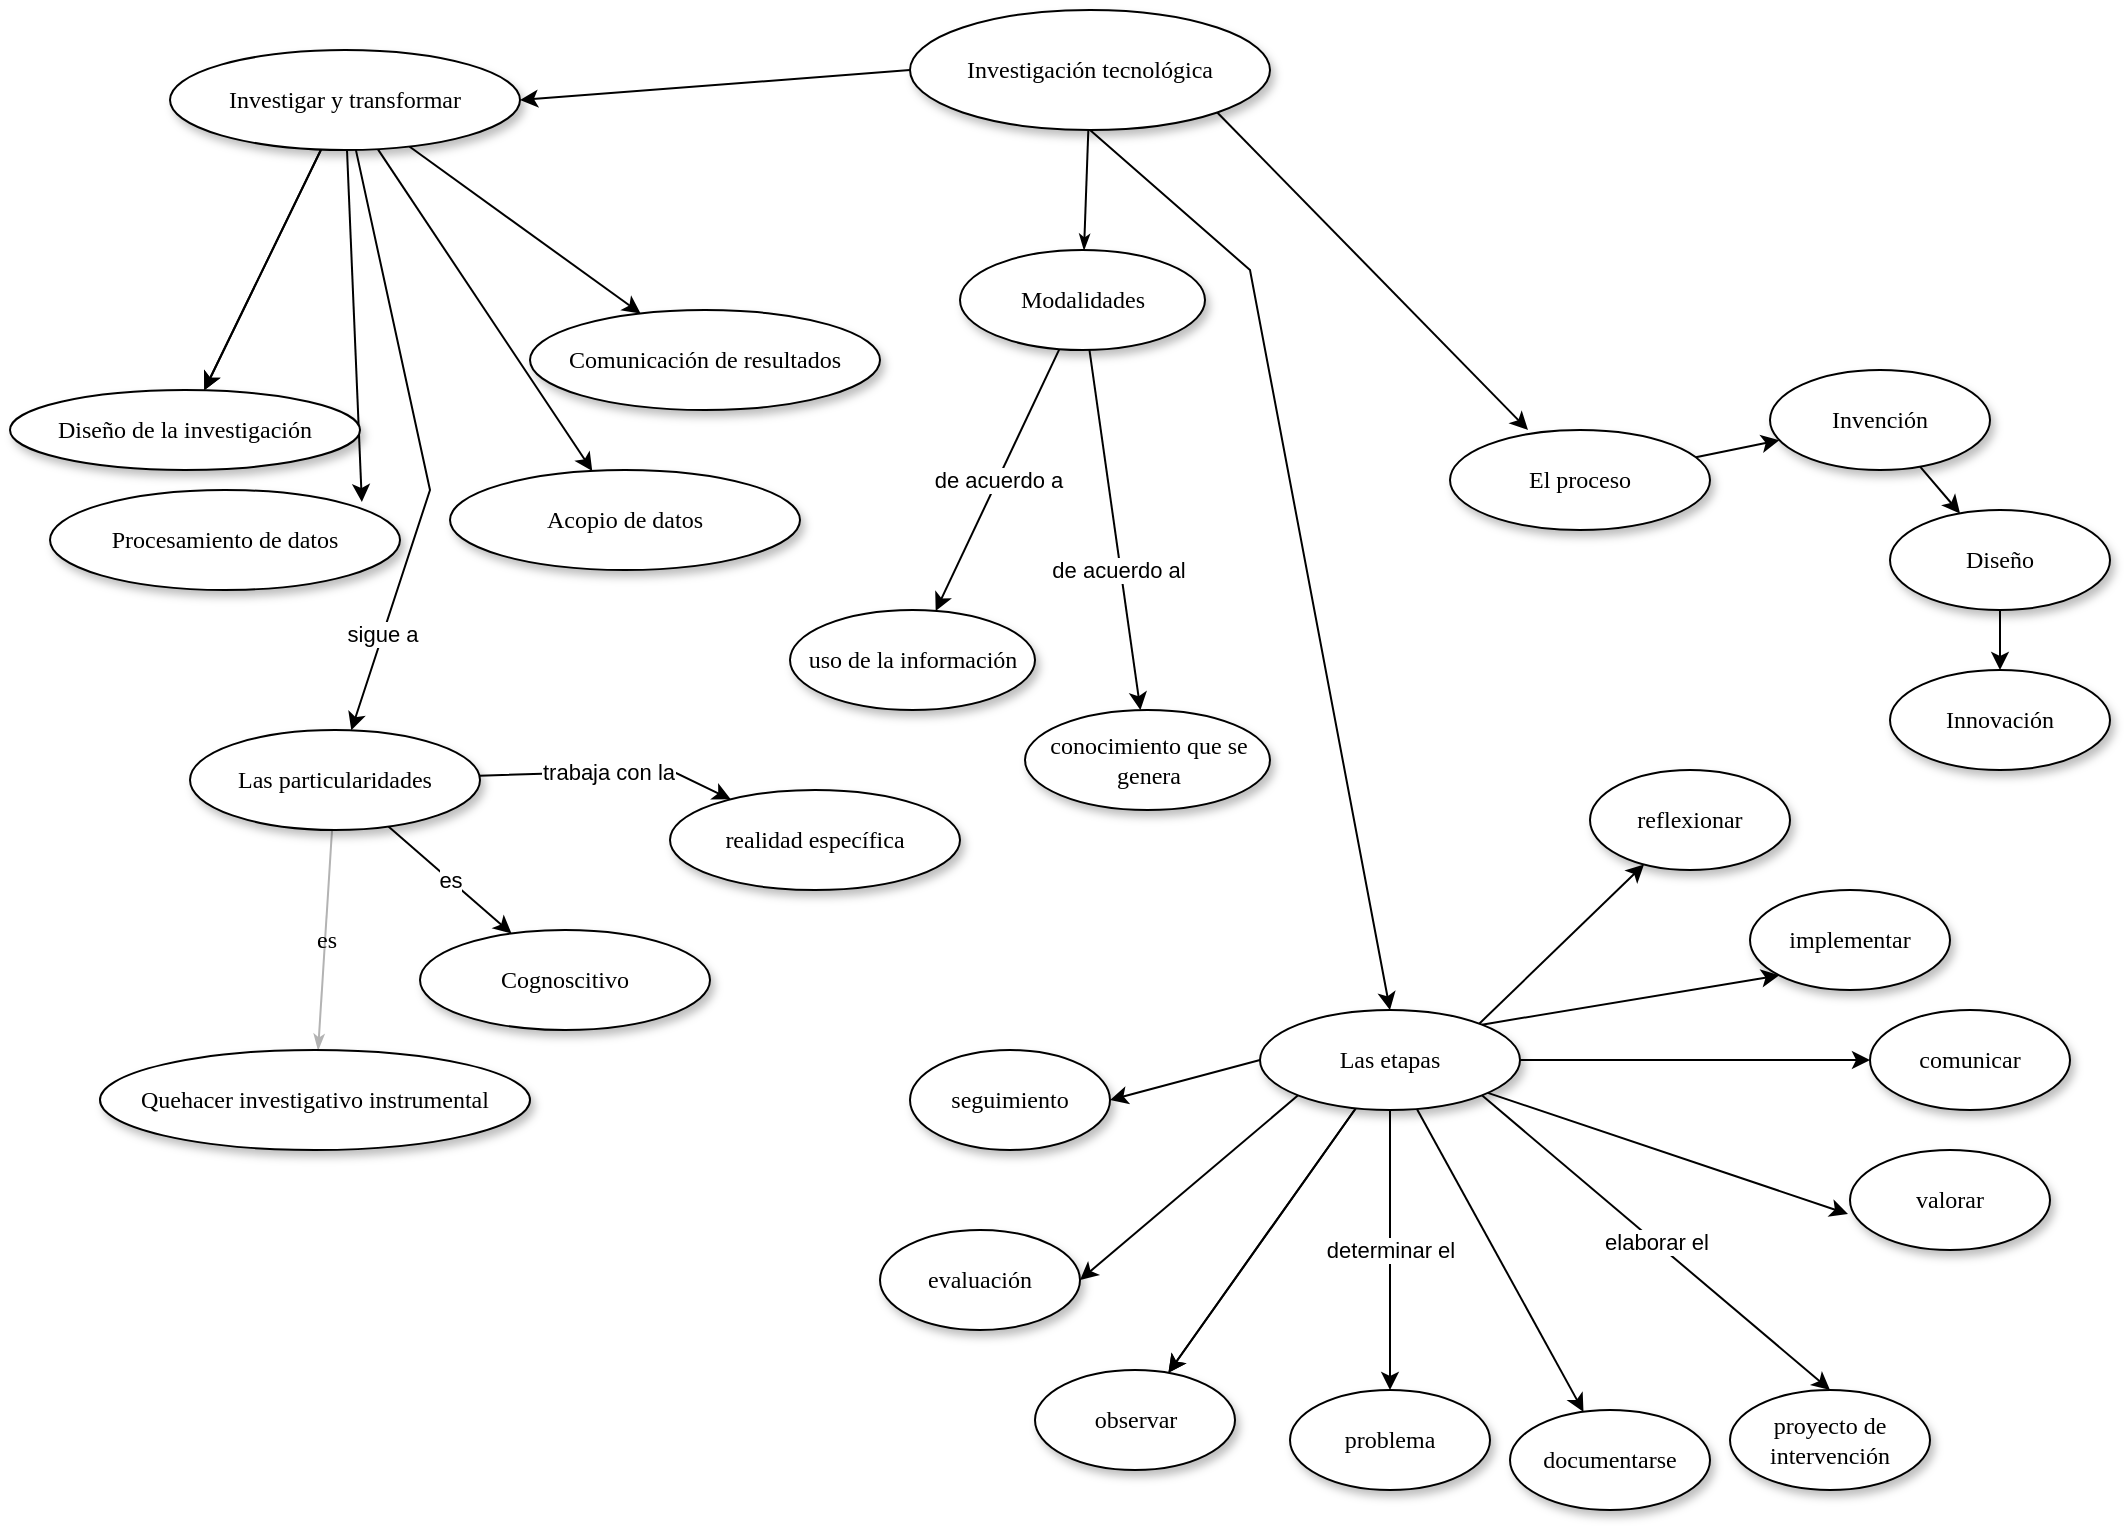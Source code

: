 <mxfile version="20.6.2" type="github">
  <diagram name="Page-1" id="42789a77-a242-8287-6e28-9cd8cfd52e62">
    <mxGraphModel dx="2062" dy="763" grid="1" gridSize="10" guides="1" tooltips="1" connect="1" arrows="1" fold="1" page="1" pageScale="1" pageWidth="1100" pageHeight="850" background="none" math="0" shadow="0">
      <root>
        <mxCell id="0" />
        <mxCell id="1" parent="0" />
        <mxCell id="1ea317790d2ca983-12" style="edgeStyle=none;rounded=1;html=1;labelBackgroundColor=none;startArrow=none;startFill=0;startSize=5;endArrow=classicThin;endFill=1;endSize=5;jettySize=auto;orthogonalLoop=1;strokeColor=#000000;strokeWidth=1;fontFamily=Verdana;fontSize=12" parent="1" source="1ea317790d2ca983-1" target="1ea317790d2ca983-2" edge="1">
          <mxGeometry relative="1" as="geometry" />
        </mxCell>
        <mxCell id="B4QfEkcnvkNHthdZRwpX-30" style="edgeStyle=none;rounded=0;orthogonalLoop=1;jettySize=auto;html=1;exitX=0.5;exitY=1;exitDx=0;exitDy=0;entryX=0.5;entryY=0;entryDx=0;entryDy=0;" edge="1" parent="1" source="1ea317790d2ca983-1" target="B4QfEkcnvkNHthdZRwpX-29">
          <mxGeometry relative="1" as="geometry">
            <Array as="points">
              <mxPoint x="620" y="210" />
            </Array>
          </mxGeometry>
        </mxCell>
        <mxCell id="B4QfEkcnvkNHthdZRwpX-54" style="edgeStyle=none;rounded=0;orthogonalLoop=1;jettySize=auto;html=1;exitX=1;exitY=1;exitDx=0;exitDy=0;entryX=0.3;entryY=0;entryDx=0;entryDy=0;entryPerimeter=0;" edge="1" parent="1" source="1ea317790d2ca983-1" target="1ea317790d2ca983-3">
          <mxGeometry relative="1" as="geometry" />
        </mxCell>
        <mxCell id="B4QfEkcnvkNHthdZRwpX-55" style="edgeStyle=none;rounded=0;orthogonalLoop=1;jettySize=auto;html=1;exitX=0;exitY=0.5;exitDx=0;exitDy=0;entryX=1;entryY=0.5;entryDx=0;entryDy=0;" edge="1" parent="1" source="1ea317790d2ca983-1" target="1ea317790d2ca983-9">
          <mxGeometry relative="1" as="geometry" />
        </mxCell>
        <mxCell id="1ea317790d2ca983-1" value="Investigación tecnológica" style="ellipse;whiteSpace=wrap;html=1;rounded=0;shadow=1;comic=0;labelBackgroundColor=none;strokeWidth=1;fontFamily=Verdana;fontSize=12;align=center;" parent="1" vertex="1">
          <mxGeometry x="450" y="80" width="180" height="60" as="geometry" />
        </mxCell>
        <mxCell id="B4QfEkcnvkNHthdZRwpX-18" value="de acuerdo a" style="edgeStyle=none;rounded=0;orthogonalLoop=1;jettySize=auto;html=1;" edge="1" parent="1" source="1ea317790d2ca983-2" target="B4QfEkcnvkNHthdZRwpX-17">
          <mxGeometry relative="1" as="geometry" />
        </mxCell>
        <mxCell id="B4QfEkcnvkNHthdZRwpX-21" style="edgeStyle=none;rounded=0;orthogonalLoop=1;jettySize=auto;html=1;" edge="1" parent="1" source="1ea317790d2ca983-2" target="B4QfEkcnvkNHthdZRwpX-20">
          <mxGeometry relative="1" as="geometry" />
        </mxCell>
        <mxCell id="B4QfEkcnvkNHthdZRwpX-22" value="de acuerdo al" style="edgeLabel;html=1;align=center;verticalAlign=middle;resizable=0;points=[];" vertex="1" connectable="0" parent="B4QfEkcnvkNHthdZRwpX-21">
          <mxGeometry x="0.234" y="-2" relative="1" as="geometry">
            <mxPoint y="-1" as="offset" />
          </mxGeometry>
        </mxCell>
        <mxCell id="1ea317790d2ca983-2" value="&lt;span&gt;Modalidades&lt;/span&gt;" style="ellipse;whiteSpace=wrap;html=1;rounded=0;shadow=1;comic=0;labelBackgroundColor=none;strokeWidth=1;fontFamily=Verdana;fontSize=12;align=center;" parent="1" vertex="1">
          <mxGeometry x="475" y="200" width="122.5" height="50" as="geometry" />
        </mxCell>
        <mxCell id="B4QfEkcnvkNHthdZRwpX-24" style="edgeStyle=none;rounded=0;orthogonalLoop=1;jettySize=auto;html=1;" edge="1" parent="1" source="1ea317790d2ca983-3" target="B4QfEkcnvkNHthdZRwpX-23">
          <mxGeometry relative="1" as="geometry" />
        </mxCell>
        <mxCell id="1ea317790d2ca983-3" value="&lt;span&gt;El proceso&lt;/span&gt;" style="ellipse;whiteSpace=wrap;html=1;rounded=0;shadow=1;comic=0;labelBackgroundColor=none;strokeWidth=1;fontFamily=Verdana;fontSize=12;align=center;" parent="1" vertex="1">
          <mxGeometry x="720" y="290" width="130" height="50" as="geometry" />
        </mxCell>
        <mxCell id="B4QfEkcnvkNHthdZRwpX-2" value="" style="rounded=0;orthogonalLoop=1;jettySize=auto;html=1;" edge="1" parent="1" source="1ea317790d2ca983-9" target="B4QfEkcnvkNHthdZRwpX-1">
          <mxGeometry relative="1" as="geometry" />
        </mxCell>
        <mxCell id="B4QfEkcnvkNHthdZRwpX-4" value="" style="rounded=0;orthogonalLoop=1;jettySize=auto;html=1;" edge="1" parent="1" source="1ea317790d2ca983-9" target="B4QfEkcnvkNHthdZRwpX-3">
          <mxGeometry relative="1" as="geometry" />
        </mxCell>
        <mxCell id="B4QfEkcnvkNHthdZRwpX-6" value="" style="rounded=0;orthogonalLoop=1;jettySize=auto;html=1;entryX=0.891;entryY=0.12;entryDx=0;entryDy=0;entryPerimeter=0;" edge="1" parent="1" source="1ea317790d2ca983-9" target="B4QfEkcnvkNHthdZRwpX-5">
          <mxGeometry relative="1" as="geometry" />
        </mxCell>
        <mxCell id="B4QfEkcnvkNHthdZRwpX-8" value="" style="rounded=0;orthogonalLoop=1;jettySize=auto;html=1;" edge="1" parent="1" source="1ea317790d2ca983-9" target="B4QfEkcnvkNHthdZRwpX-7">
          <mxGeometry relative="1" as="geometry" />
        </mxCell>
        <mxCell id="B4QfEkcnvkNHthdZRwpX-10" value="" style="edgeStyle=none;rounded=0;orthogonalLoop=1;jettySize=auto;html=1;" edge="1" parent="1" source="1ea317790d2ca983-9" target="B4QfEkcnvkNHthdZRwpX-1">
          <mxGeometry relative="1" as="geometry" />
        </mxCell>
        <mxCell id="B4QfEkcnvkNHthdZRwpX-11" style="edgeStyle=none;rounded=0;orthogonalLoop=1;jettySize=auto;html=1;" edge="1" parent="1" source="1ea317790d2ca983-9" target="1ea317790d2ca983-10">
          <mxGeometry relative="1" as="geometry">
            <Array as="points">
              <mxPoint x="210" y="320" />
            </Array>
          </mxGeometry>
        </mxCell>
        <mxCell id="B4QfEkcnvkNHthdZRwpX-12" value="sigue a" style="edgeLabel;html=1;align=center;verticalAlign=middle;resizable=0;points=[];" vertex="1" connectable="0" parent="B4QfEkcnvkNHthdZRwpX-11">
          <mxGeometry x="0.662" y="-1" relative="1" as="geometry">
            <mxPoint as="offset" />
          </mxGeometry>
        </mxCell>
        <mxCell id="1ea317790d2ca983-9" value="Investigar y transformar" style="ellipse;whiteSpace=wrap;html=1;rounded=0;shadow=1;comic=0;labelBackgroundColor=none;strokeWidth=1;fontFamily=Verdana;fontSize=12;align=center;" parent="1" vertex="1">
          <mxGeometry x="80" y="100" width="175" height="50" as="geometry" />
        </mxCell>
        <mxCell id="1ea317790d2ca983-20" value="es" style="edgeStyle=none;rounded=1;html=1;labelBackgroundColor=none;startArrow=none;startFill=0;startSize=5;endArrow=classicThin;endFill=1;endSize=5;jettySize=auto;orthogonalLoop=1;strokeColor=#B3B3B3;strokeWidth=1;fontFamily=Verdana;fontSize=12" parent="1" source="1ea317790d2ca983-10" target="1ea317790d2ca983-11" edge="1">
          <mxGeometry relative="1" as="geometry" />
        </mxCell>
        <mxCell id="B4QfEkcnvkNHthdZRwpX-14" value="es" style="edgeStyle=none;rounded=0;orthogonalLoop=1;jettySize=auto;html=1;" edge="1" parent="1" source="1ea317790d2ca983-10" target="B4QfEkcnvkNHthdZRwpX-13">
          <mxGeometry relative="1" as="geometry" />
        </mxCell>
        <mxCell id="B4QfEkcnvkNHthdZRwpX-16" value="trabaja con la" style="edgeStyle=none;rounded=0;orthogonalLoop=1;jettySize=auto;html=1;" edge="1" parent="1" source="1ea317790d2ca983-10" target="B4QfEkcnvkNHthdZRwpX-15">
          <mxGeometry relative="1" as="geometry">
            <Array as="points">
              <mxPoint x="330" y="460" />
            </Array>
          </mxGeometry>
        </mxCell>
        <mxCell id="1ea317790d2ca983-10" value="&lt;span&gt;Las particularidades&lt;/span&gt;" style="ellipse;whiteSpace=wrap;html=1;rounded=0;shadow=1;comic=0;labelBackgroundColor=none;strokeWidth=1;fontFamily=Verdana;fontSize=12;align=center;" parent="1" vertex="1">
          <mxGeometry x="90" y="440" width="145" height="50" as="geometry" />
        </mxCell>
        <mxCell id="1ea317790d2ca983-11" value="&lt;span&gt;Quehacer investigativo instrumental&lt;/span&gt;" style="ellipse;whiteSpace=wrap;html=1;rounded=0;shadow=1;comic=0;labelBackgroundColor=none;strokeWidth=1;fontFamily=Verdana;fontSize=12;align=center;" parent="1" vertex="1">
          <mxGeometry x="45" y="600" width="215" height="50" as="geometry" />
        </mxCell>
        <mxCell id="B4QfEkcnvkNHthdZRwpX-1" value="Diseño de la investigación" style="ellipse;whiteSpace=wrap;html=1;rounded=0;shadow=1;comic=0;labelBackgroundColor=none;strokeWidth=1;fontFamily=Verdana;fontSize=12;align=center;" vertex="1" parent="1">
          <mxGeometry y="270" width="175" height="40" as="geometry" />
        </mxCell>
        <mxCell id="B4QfEkcnvkNHthdZRwpX-3" value="Acopio de datos" style="ellipse;whiteSpace=wrap;html=1;rounded=0;shadow=1;comic=0;labelBackgroundColor=none;strokeWidth=1;fontFamily=Verdana;fontSize=12;align=center;" vertex="1" parent="1">
          <mxGeometry x="220" y="310" width="175" height="50" as="geometry" />
        </mxCell>
        <mxCell id="B4QfEkcnvkNHthdZRwpX-5" value="Procesamiento de datos" style="ellipse;whiteSpace=wrap;html=1;rounded=0;shadow=1;comic=0;labelBackgroundColor=none;strokeWidth=1;fontFamily=Verdana;fontSize=12;align=center;" vertex="1" parent="1">
          <mxGeometry x="20" y="320" width="175" height="50" as="geometry" />
        </mxCell>
        <mxCell id="B4QfEkcnvkNHthdZRwpX-7" value="Comunicación de resultados" style="ellipse;whiteSpace=wrap;html=1;rounded=0;shadow=1;comic=0;labelBackgroundColor=none;strokeWidth=1;fontFamily=Verdana;fontSize=12;align=center;" vertex="1" parent="1">
          <mxGeometry x="260" y="230" width="175" height="50" as="geometry" />
        </mxCell>
        <mxCell id="B4QfEkcnvkNHthdZRwpX-13" value="&lt;span&gt;Cognoscitivo&lt;/span&gt;" style="ellipse;whiteSpace=wrap;html=1;rounded=0;shadow=1;comic=0;labelBackgroundColor=none;strokeWidth=1;fontFamily=Verdana;fontSize=12;align=center;" vertex="1" parent="1">
          <mxGeometry x="205" y="540" width="145" height="50" as="geometry" />
        </mxCell>
        <mxCell id="B4QfEkcnvkNHthdZRwpX-15" value="realidad específica" style="ellipse;whiteSpace=wrap;html=1;rounded=0;shadow=1;comic=0;labelBackgroundColor=none;strokeWidth=1;fontFamily=Verdana;fontSize=12;align=center;" vertex="1" parent="1">
          <mxGeometry x="330" y="470" width="145" height="50" as="geometry" />
        </mxCell>
        <mxCell id="B4QfEkcnvkNHthdZRwpX-17" value="&lt;span&gt;uso de la información&lt;/span&gt;" style="ellipse;whiteSpace=wrap;html=1;rounded=0;shadow=1;comic=0;labelBackgroundColor=none;strokeWidth=1;fontFamily=Verdana;fontSize=12;align=center;" vertex="1" parent="1">
          <mxGeometry x="390" y="380" width="122.5" height="50" as="geometry" />
        </mxCell>
        <mxCell id="B4QfEkcnvkNHthdZRwpX-20" value="conocimiento que se genera" style="ellipse;whiteSpace=wrap;html=1;rounded=0;shadow=1;comic=0;labelBackgroundColor=none;strokeWidth=1;fontFamily=Verdana;fontSize=12;align=center;" vertex="1" parent="1">
          <mxGeometry x="507.5" y="430" width="122.5" height="50" as="geometry" />
        </mxCell>
        <mxCell id="B4QfEkcnvkNHthdZRwpX-26" style="edgeStyle=none;rounded=0;orthogonalLoop=1;jettySize=auto;html=1;" edge="1" parent="1" source="B4QfEkcnvkNHthdZRwpX-23" target="B4QfEkcnvkNHthdZRwpX-25">
          <mxGeometry relative="1" as="geometry" />
        </mxCell>
        <mxCell id="B4QfEkcnvkNHthdZRwpX-23" value="&lt;span&gt;Invención&lt;/span&gt;" style="ellipse;whiteSpace=wrap;html=1;rounded=0;shadow=1;comic=0;labelBackgroundColor=none;strokeWidth=1;fontFamily=Verdana;fontSize=12;align=center;" vertex="1" parent="1">
          <mxGeometry x="880" y="260" width="110" height="50" as="geometry" />
        </mxCell>
        <mxCell id="B4QfEkcnvkNHthdZRwpX-28" value="" style="edgeStyle=none;rounded=0;orthogonalLoop=1;jettySize=auto;html=1;" edge="1" parent="1" source="B4QfEkcnvkNHthdZRwpX-25" target="B4QfEkcnvkNHthdZRwpX-27">
          <mxGeometry relative="1" as="geometry" />
        </mxCell>
        <mxCell id="B4QfEkcnvkNHthdZRwpX-25" value="&lt;span&gt;Diseño&lt;/span&gt;" style="ellipse;whiteSpace=wrap;html=1;rounded=0;shadow=1;comic=0;labelBackgroundColor=none;strokeWidth=1;fontFamily=Verdana;fontSize=12;align=center;" vertex="1" parent="1">
          <mxGeometry x="940" y="330" width="110" height="50" as="geometry" />
        </mxCell>
        <mxCell id="B4QfEkcnvkNHthdZRwpX-27" value="&lt;span&gt;Innovación&lt;/span&gt;" style="ellipse;whiteSpace=wrap;html=1;rounded=0;shadow=1;comic=0;labelBackgroundColor=none;strokeWidth=1;fontFamily=Verdana;fontSize=12;align=center;" vertex="1" parent="1">
          <mxGeometry x="940" y="410" width="110" height="50" as="geometry" />
        </mxCell>
        <mxCell id="B4QfEkcnvkNHthdZRwpX-32" value="" style="edgeStyle=none;rounded=0;orthogonalLoop=1;jettySize=auto;html=1;" edge="1" parent="1" source="B4QfEkcnvkNHthdZRwpX-29" target="B4QfEkcnvkNHthdZRwpX-31">
          <mxGeometry relative="1" as="geometry" />
        </mxCell>
        <mxCell id="B4QfEkcnvkNHthdZRwpX-33" value="" style="edgeStyle=none;rounded=0;orthogonalLoop=1;jettySize=auto;html=1;" edge="1" parent="1" source="B4QfEkcnvkNHthdZRwpX-29" target="B4QfEkcnvkNHthdZRwpX-31">
          <mxGeometry relative="1" as="geometry" />
        </mxCell>
        <mxCell id="B4QfEkcnvkNHthdZRwpX-36" value="determinar el" style="edgeStyle=none;rounded=0;orthogonalLoop=1;jettySize=auto;html=1;" edge="1" parent="1" source="B4QfEkcnvkNHthdZRwpX-29" target="B4QfEkcnvkNHthdZRwpX-34">
          <mxGeometry relative="1" as="geometry" />
        </mxCell>
        <mxCell id="B4QfEkcnvkNHthdZRwpX-39" value="" style="edgeStyle=none;rounded=0;orthogonalLoop=1;jettySize=auto;html=1;" edge="1" parent="1" source="B4QfEkcnvkNHthdZRwpX-29" target="B4QfEkcnvkNHthdZRwpX-37">
          <mxGeometry relative="1" as="geometry" />
        </mxCell>
        <mxCell id="B4QfEkcnvkNHthdZRwpX-41" style="edgeStyle=none;rounded=0;orthogonalLoop=1;jettySize=auto;html=1;exitX=0.5;exitY=1;exitDx=0;exitDy=0;" edge="1" parent="1" source="B4QfEkcnvkNHthdZRwpX-29" target="B4QfEkcnvkNHthdZRwpX-40">
          <mxGeometry relative="1" as="geometry" />
        </mxCell>
        <mxCell id="B4QfEkcnvkNHthdZRwpX-43" value="elaborar el" style="edgeStyle=none;rounded=0;orthogonalLoop=1;jettySize=auto;html=1;exitX=1;exitY=1;exitDx=0;exitDy=0;entryX=0.5;entryY=0;entryDx=0;entryDy=0;" edge="1" parent="1" source="B4QfEkcnvkNHthdZRwpX-29" target="B4QfEkcnvkNHthdZRwpX-42">
          <mxGeometry relative="1" as="geometry" />
        </mxCell>
        <mxCell id="B4QfEkcnvkNHthdZRwpX-49" style="edgeStyle=none;rounded=0;orthogonalLoop=1;jettySize=auto;html=1;exitX=1;exitY=0;exitDx=0;exitDy=0;entryX=0;entryY=1;entryDx=0;entryDy=0;" edge="1" parent="1" source="B4QfEkcnvkNHthdZRwpX-29" target="B4QfEkcnvkNHthdZRwpX-46">
          <mxGeometry relative="1" as="geometry" />
        </mxCell>
        <mxCell id="B4QfEkcnvkNHthdZRwpX-50" style="edgeStyle=none;rounded=0;orthogonalLoop=1;jettySize=auto;html=1;" edge="1" parent="1" source="B4QfEkcnvkNHthdZRwpX-29" target="B4QfEkcnvkNHthdZRwpX-45">
          <mxGeometry relative="1" as="geometry" />
        </mxCell>
        <mxCell id="B4QfEkcnvkNHthdZRwpX-51" style="edgeStyle=none;rounded=0;orthogonalLoop=1;jettySize=auto;html=1;entryX=-0.01;entryY=0.64;entryDx=0;entryDy=0;entryPerimeter=0;" edge="1" parent="1" source="B4QfEkcnvkNHthdZRwpX-29" target="B4QfEkcnvkNHthdZRwpX-44">
          <mxGeometry relative="1" as="geometry" />
        </mxCell>
        <mxCell id="B4QfEkcnvkNHthdZRwpX-52" style="edgeStyle=none;rounded=0;orthogonalLoop=1;jettySize=auto;html=1;exitX=0;exitY=0.5;exitDx=0;exitDy=0;entryX=1;entryY=0.5;entryDx=0;entryDy=0;" edge="1" parent="1" source="B4QfEkcnvkNHthdZRwpX-29" target="B4QfEkcnvkNHthdZRwpX-47">
          <mxGeometry relative="1" as="geometry" />
        </mxCell>
        <mxCell id="B4QfEkcnvkNHthdZRwpX-53" style="edgeStyle=none;rounded=0;orthogonalLoop=1;jettySize=auto;html=1;exitX=0;exitY=1;exitDx=0;exitDy=0;entryX=1;entryY=0.5;entryDx=0;entryDy=0;" edge="1" parent="1" source="B4QfEkcnvkNHthdZRwpX-29" target="B4QfEkcnvkNHthdZRwpX-48">
          <mxGeometry relative="1" as="geometry" />
        </mxCell>
        <mxCell id="B4QfEkcnvkNHthdZRwpX-29" value="&lt;span&gt;Las etapas&lt;/span&gt;" style="ellipse;whiteSpace=wrap;html=1;rounded=0;shadow=1;comic=0;labelBackgroundColor=none;strokeWidth=1;fontFamily=Verdana;fontSize=12;align=center;" vertex="1" parent="1">
          <mxGeometry x="625" y="580" width="130" height="50" as="geometry" />
        </mxCell>
        <mxCell id="B4QfEkcnvkNHthdZRwpX-31" value="observar" style="ellipse;whiteSpace=wrap;html=1;rounded=0;shadow=1;comic=0;labelBackgroundColor=none;strokeWidth=1;fontFamily=Verdana;fontSize=12;align=center;" vertex="1" parent="1">
          <mxGeometry x="512.5" y="760" width="100" height="50" as="geometry" />
        </mxCell>
        <mxCell id="B4QfEkcnvkNHthdZRwpX-34" value="problema" style="ellipse;whiteSpace=wrap;html=1;rounded=0;shadow=1;comic=0;labelBackgroundColor=none;strokeWidth=1;fontFamily=Verdana;fontSize=12;align=center;" vertex="1" parent="1">
          <mxGeometry x="640" y="770" width="100" height="50" as="geometry" />
        </mxCell>
        <mxCell id="B4QfEkcnvkNHthdZRwpX-37" value="documentarse" style="ellipse;whiteSpace=wrap;html=1;rounded=0;shadow=1;comic=0;labelBackgroundColor=none;strokeWidth=1;fontFamily=Verdana;fontSize=12;align=center;" vertex="1" parent="1">
          <mxGeometry x="750" y="780" width="100" height="50" as="geometry" />
        </mxCell>
        <mxCell id="B4QfEkcnvkNHthdZRwpX-40" value="reflexionar" style="ellipse;whiteSpace=wrap;html=1;rounded=0;shadow=1;comic=0;labelBackgroundColor=none;strokeWidth=1;fontFamily=Verdana;fontSize=12;align=center;" vertex="1" parent="1">
          <mxGeometry x="790" y="460" width="100" height="50" as="geometry" />
        </mxCell>
        <mxCell id="B4QfEkcnvkNHthdZRwpX-42" value="proyecto de intervención" style="ellipse;whiteSpace=wrap;html=1;rounded=0;shadow=1;comic=0;labelBackgroundColor=none;strokeWidth=1;fontFamily=Verdana;fontSize=12;align=center;" vertex="1" parent="1">
          <mxGeometry x="860" y="770" width="100" height="50" as="geometry" />
        </mxCell>
        <mxCell id="B4QfEkcnvkNHthdZRwpX-44" value="valorar" style="ellipse;whiteSpace=wrap;html=1;rounded=0;shadow=1;comic=0;labelBackgroundColor=none;strokeWidth=1;fontFamily=Verdana;fontSize=12;align=center;" vertex="1" parent="1">
          <mxGeometry x="920" y="650" width="100" height="50" as="geometry" />
        </mxCell>
        <mxCell id="B4QfEkcnvkNHthdZRwpX-45" value="comunicar" style="ellipse;whiteSpace=wrap;html=1;rounded=0;shadow=1;comic=0;labelBackgroundColor=none;strokeWidth=1;fontFamily=Verdana;fontSize=12;align=center;" vertex="1" parent="1">
          <mxGeometry x="930" y="580" width="100" height="50" as="geometry" />
        </mxCell>
        <mxCell id="B4QfEkcnvkNHthdZRwpX-46" value="implementar" style="ellipse;whiteSpace=wrap;html=1;rounded=0;shadow=1;comic=0;labelBackgroundColor=none;strokeWidth=1;fontFamily=Verdana;fontSize=12;align=center;" vertex="1" parent="1">
          <mxGeometry x="870" y="520" width="100" height="50" as="geometry" />
        </mxCell>
        <mxCell id="B4QfEkcnvkNHthdZRwpX-47" value="seguimiento" style="ellipse;whiteSpace=wrap;html=1;rounded=0;shadow=1;comic=0;labelBackgroundColor=none;strokeWidth=1;fontFamily=Verdana;fontSize=12;align=center;" vertex="1" parent="1">
          <mxGeometry x="450" y="600" width="100" height="50" as="geometry" />
        </mxCell>
        <mxCell id="B4QfEkcnvkNHthdZRwpX-48" value="evaluación" style="ellipse;whiteSpace=wrap;html=1;rounded=0;shadow=1;comic=0;labelBackgroundColor=none;strokeWidth=1;fontFamily=Verdana;fontSize=12;align=center;" vertex="1" parent="1">
          <mxGeometry x="435" y="690" width="100" height="50" as="geometry" />
        </mxCell>
      </root>
    </mxGraphModel>
  </diagram>
</mxfile>
